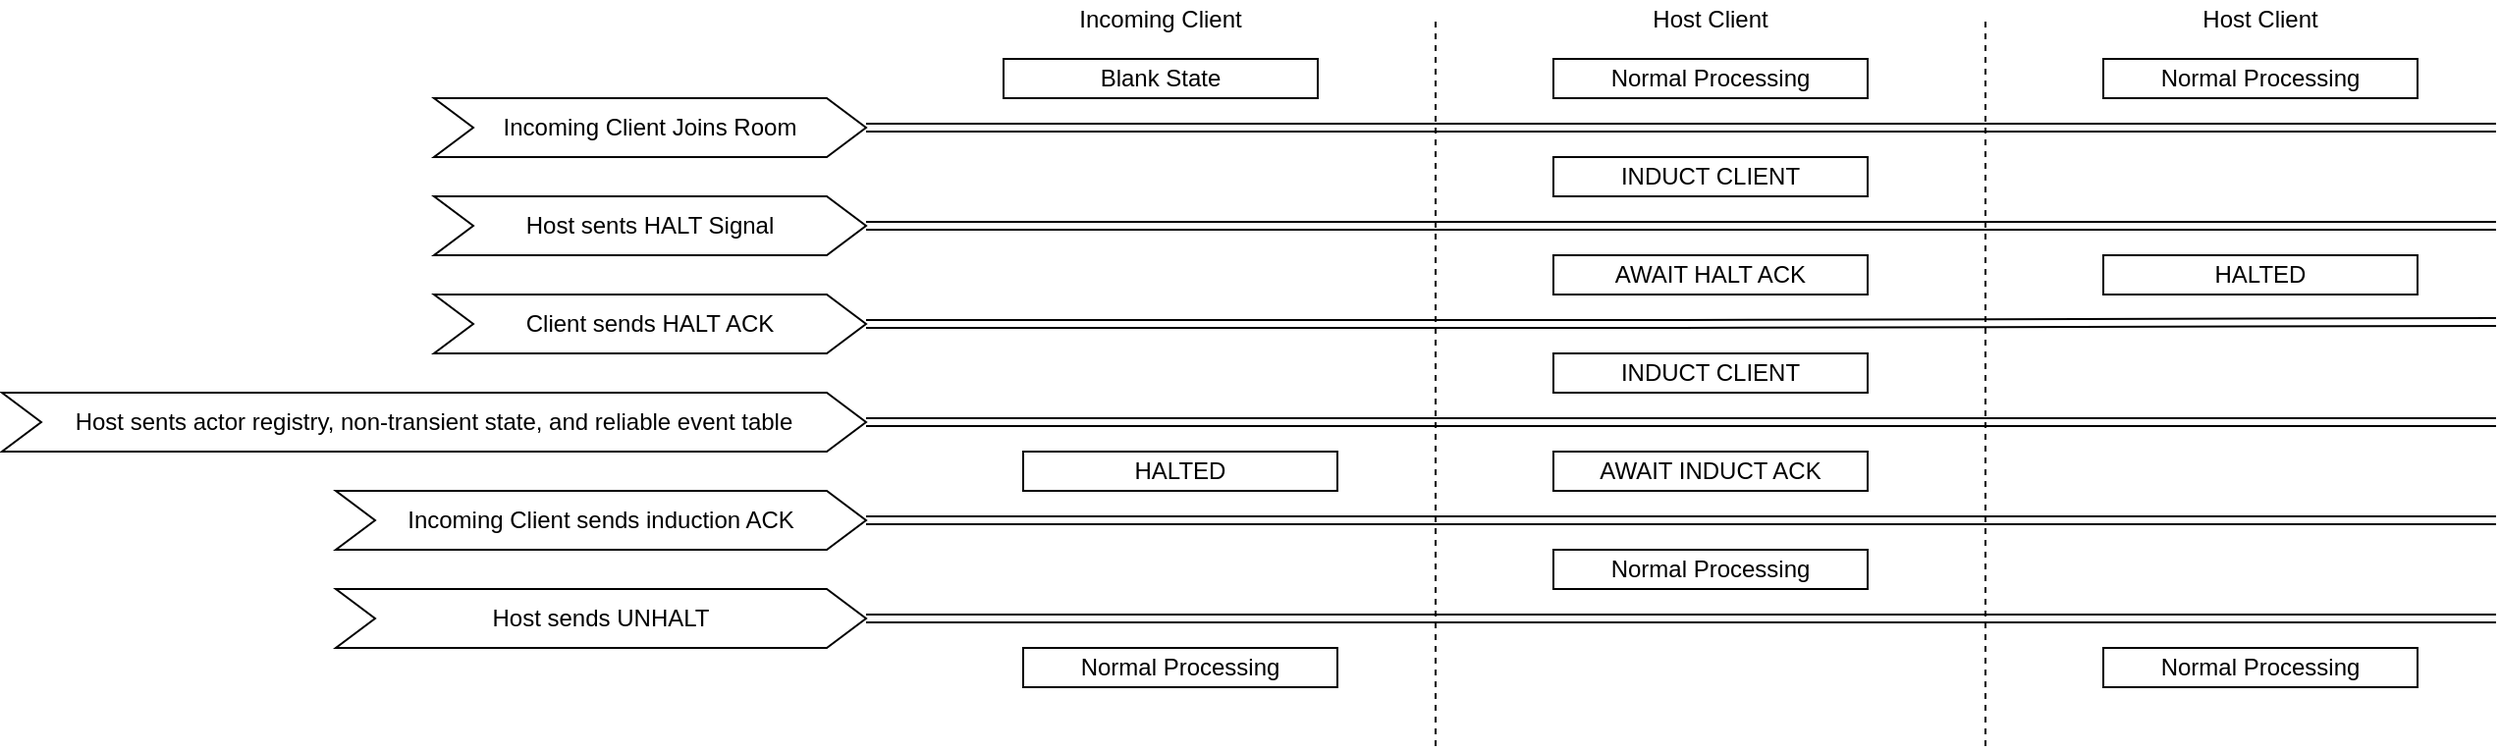<mxfile version="12.2.2" type="device" pages="1"><diagram id="dx9t5BKzMQxA7NdsAZn4" name="Page-1"><mxGraphModel dx="1758" dy="622" grid="1" gridSize="10" guides="1" tooltips="1" connect="1" arrows="1" fold="1" page="1" pageScale="1" pageWidth="850" pageHeight="1100" math="0" shadow="0"><root><mxCell id="0"/><mxCell id="1" parent="0"/><mxCell id="hsrSLGRtc2WSHfjiW-9z-3" value="" style="endArrow=none;dashed=1;html=1;" edge="1" parent="1"><mxGeometry width="50" height="50" relative="1" as="geometry"><mxPoint x="280" y="390" as="sourcePoint"/><mxPoint x="280" y="20" as="targetPoint"/></mxGeometry></mxCell><mxCell id="hsrSLGRtc2WSHfjiW-9z-5" value="Normal Processing" style="rounded=1;whiteSpace=wrap;html=1;arcSize=0;" vertex="1" parent="1"><mxGeometry x="340" y="40" width="160" height="20" as="geometry"/></mxCell><mxCell id="hsrSLGRtc2WSHfjiW-9z-6" value="Host Client" style="text;html=1;strokeColor=none;fillColor=none;align=center;verticalAlign=middle;whiteSpace=wrap;rounded=0;" vertex="1" parent="1"><mxGeometry x="340" y="10" width="160" height="20" as="geometry"/></mxCell><mxCell id="hsrSLGRtc2WSHfjiW-9z-11" value="" style="endArrow=none;dashed=1;html=1;" edge="1" parent="1"><mxGeometry width="50" height="50" relative="1" as="geometry"><mxPoint x="560" y="390" as="sourcePoint"/><mxPoint x="560" y="20" as="targetPoint"/></mxGeometry></mxCell><mxCell id="hsrSLGRtc2WSHfjiW-9z-12" value="Incoming Client" style="text;html=1;strokeColor=none;fillColor=none;align=center;verticalAlign=middle;whiteSpace=wrap;rounded=0;" vertex="1" parent="1"><mxGeometry x="60" y="10" width="160" height="20" as="geometry"/></mxCell><mxCell id="hsrSLGRtc2WSHfjiW-9z-13" value="Blank State" style="rounded=1;whiteSpace=wrap;html=1;arcSize=0;" vertex="1" parent="1"><mxGeometry x="60" y="40" width="160" height="20" as="geometry"/></mxCell><mxCell id="hsrSLGRtc2WSHfjiW-9z-14" value="Host Client" style="text;html=1;strokeColor=none;fillColor=none;align=center;verticalAlign=middle;whiteSpace=wrap;rounded=0;" vertex="1" parent="1"><mxGeometry x="620" y="10" width="160" height="20" as="geometry"/></mxCell><mxCell id="hsrSLGRtc2WSHfjiW-9z-15" value="Normal Processing" style="rounded=1;whiteSpace=wrap;html=1;arcSize=0;" vertex="1" parent="1"><mxGeometry x="620" y="40" width="160" height="20" as="geometry"/></mxCell><mxCell id="hsrSLGRtc2WSHfjiW-9z-18" style="edgeStyle=orthogonalEdgeStyle;rounded=0;orthogonalLoop=1;jettySize=auto;html=1;exitX=1;exitY=0.5;exitDx=0;exitDy=0;shape=link;" edge="1" parent="1" source="hsrSLGRtc2WSHfjiW-9z-17"><mxGeometry relative="1" as="geometry"><mxPoint x="820" y="75" as="targetPoint"/></mxGeometry></mxCell><mxCell id="hsrSLGRtc2WSHfjiW-9z-17" value="Incoming Client Joins Room" style="shape=step;perimeter=stepPerimeter;whiteSpace=wrap;html=1;fixedSize=1;" vertex="1" parent="1"><mxGeometry x="-230" y="60" width="220" height="30" as="geometry"/></mxCell><mxCell id="hsrSLGRtc2WSHfjiW-9z-20" style="edgeStyle=orthogonalEdgeStyle;rounded=0;orthogonalLoop=1;jettySize=auto;html=1;exitX=1;exitY=0.5;exitDx=0;exitDy=0;shape=link;" edge="1" parent="1" source="hsrSLGRtc2WSHfjiW-9z-21"><mxGeometry relative="1" as="geometry"><mxPoint x="820" y="125" as="targetPoint"/></mxGeometry></mxCell><mxCell id="hsrSLGRtc2WSHfjiW-9z-21" value="Host sents HALT Signal" style="shape=step;perimeter=stepPerimeter;whiteSpace=wrap;html=1;fixedSize=1;" vertex="1" parent="1"><mxGeometry x="-230" y="110" width="220" height="30" as="geometry"/></mxCell><mxCell id="hsrSLGRtc2WSHfjiW-9z-22" value="INDUCT CLIENT" style="rounded=1;whiteSpace=wrap;html=1;arcSize=0;" vertex="1" parent="1"><mxGeometry x="340" y="90" width="160" height="20" as="geometry"/></mxCell><mxCell id="hsrSLGRtc2WSHfjiW-9z-24" style="edgeStyle=orthogonalEdgeStyle;rounded=0;orthogonalLoop=1;jettySize=auto;html=1;exitX=1;exitY=0.5;exitDx=0;exitDy=0;shape=link;" edge="1" parent="1" source="hsrSLGRtc2WSHfjiW-9z-25"><mxGeometry relative="1" as="geometry"><mxPoint x="820" y="174" as="targetPoint"/></mxGeometry></mxCell><mxCell id="hsrSLGRtc2WSHfjiW-9z-25" value="Client sends HALT ACK" style="shape=step;perimeter=stepPerimeter;whiteSpace=wrap;html=1;fixedSize=1;" vertex="1" parent="1"><mxGeometry x="-230" y="160" width="220" height="30" as="geometry"/></mxCell><mxCell id="hsrSLGRtc2WSHfjiW-9z-26" style="edgeStyle=orthogonalEdgeStyle;rounded=0;orthogonalLoop=1;jettySize=auto;html=1;exitX=1;exitY=0.5;exitDx=0;exitDy=0;shape=link;" edge="1" parent="1" source="hsrSLGRtc2WSHfjiW-9z-27"><mxGeometry relative="1" as="geometry"><mxPoint x="820" y="225" as="targetPoint"/></mxGeometry></mxCell><mxCell id="hsrSLGRtc2WSHfjiW-9z-27" value="Host sents actor registry, non-transient state, and reliable event table" style="shape=step;perimeter=stepPerimeter;whiteSpace=wrap;html=1;fixedSize=1;" vertex="1" parent="1"><mxGeometry x="-450" y="210" width="440" height="30" as="geometry"/></mxCell><mxCell id="hsrSLGRtc2WSHfjiW-9z-28" value="HALTED" style="rounded=1;whiteSpace=wrap;html=1;arcSize=0;" vertex="1" parent="1"><mxGeometry x="620" y="140" width="160" height="20" as="geometry"/></mxCell><mxCell id="hsrSLGRtc2WSHfjiW-9z-29" value="INDUCT CLIENT" style="rounded=1;whiteSpace=wrap;html=1;arcSize=0;" vertex="1" parent="1"><mxGeometry x="340" y="190" width="160" height="20" as="geometry"/></mxCell><mxCell id="hsrSLGRtc2WSHfjiW-9z-30" value="HALTED" style="rounded=1;whiteSpace=wrap;html=1;arcSize=0;" vertex="1" parent="1"><mxGeometry x="70" y="240" width="160" height="20" as="geometry"/></mxCell><mxCell id="hsrSLGRtc2WSHfjiW-9z-31" style="edgeStyle=orthogonalEdgeStyle;rounded=0;orthogonalLoop=1;jettySize=auto;html=1;exitX=1;exitY=0.5;exitDx=0;exitDy=0;shape=link;" edge="1" parent="1" source="hsrSLGRtc2WSHfjiW-9z-32"><mxGeometry relative="1" as="geometry"><mxPoint x="820.0" y="275.0" as="targetPoint"/></mxGeometry></mxCell><mxCell id="hsrSLGRtc2WSHfjiW-9z-32" value="Incoming Client sends induction ACK" style="shape=step;perimeter=stepPerimeter;whiteSpace=wrap;html=1;fixedSize=1;" vertex="1" parent="1"><mxGeometry x="-280" y="260" width="270" height="30" as="geometry"/></mxCell><mxCell id="hsrSLGRtc2WSHfjiW-9z-33" value="AWAIT HALT ACK" style="rounded=1;whiteSpace=wrap;html=1;arcSize=0;" vertex="1" parent="1"><mxGeometry x="340" y="140" width="160" height="20" as="geometry"/></mxCell><mxCell id="hsrSLGRtc2WSHfjiW-9z-34" value="AWAIT INDUCT ACK" style="rounded=1;whiteSpace=wrap;html=1;arcSize=0;" vertex="1" parent="1"><mxGeometry x="340" y="240" width="160" height="20" as="geometry"/></mxCell><mxCell id="hsrSLGRtc2WSHfjiW-9z-39" value="Normal Processing" style="rounded=1;whiteSpace=wrap;html=1;arcSize=0;" vertex="1" parent="1"><mxGeometry x="340" y="290" width="160" height="20" as="geometry"/></mxCell><mxCell id="hsrSLGRtc2WSHfjiW-9z-40" style="edgeStyle=orthogonalEdgeStyle;rounded=0;orthogonalLoop=1;jettySize=auto;html=1;exitX=1;exitY=0.5;exitDx=0;exitDy=0;shape=link;" edge="1" parent="1" source="hsrSLGRtc2WSHfjiW-9z-41"><mxGeometry relative="1" as="geometry"><mxPoint x="820.0" y="325" as="targetPoint"/></mxGeometry></mxCell><mxCell id="hsrSLGRtc2WSHfjiW-9z-41" value="Host sends UNHALT" style="shape=step;perimeter=stepPerimeter;whiteSpace=wrap;html=1;fixedSize=1;" vertex="1" parent="1"><mxGeometry x="-280" y="310" width="270" height="30" as="geometry"/></mxCell><mxCell id="hsrSLGRtc2WSHfjiW-9z-42" value="Normal Processing" style="rounded=1;whiteSpace=wrap;html=1;arcSize=0;" vertex="1" parent="1"><mxGeometry x="70" y="340" width="160" height="20" as="geometry"/></mxCell><mxCell id="hsrSLGRtc2WSHfjiW-9z-43" value="Normal Processing" style="rounded=1;whiteSpace=wrap;html=1;arcSize=0;" vertex="1" parent="1"><mxGeometry x="620" y="340" width="160" height="20" as="geometry"/></mxCell></root></mxGraphModel></diagram></mxfile>